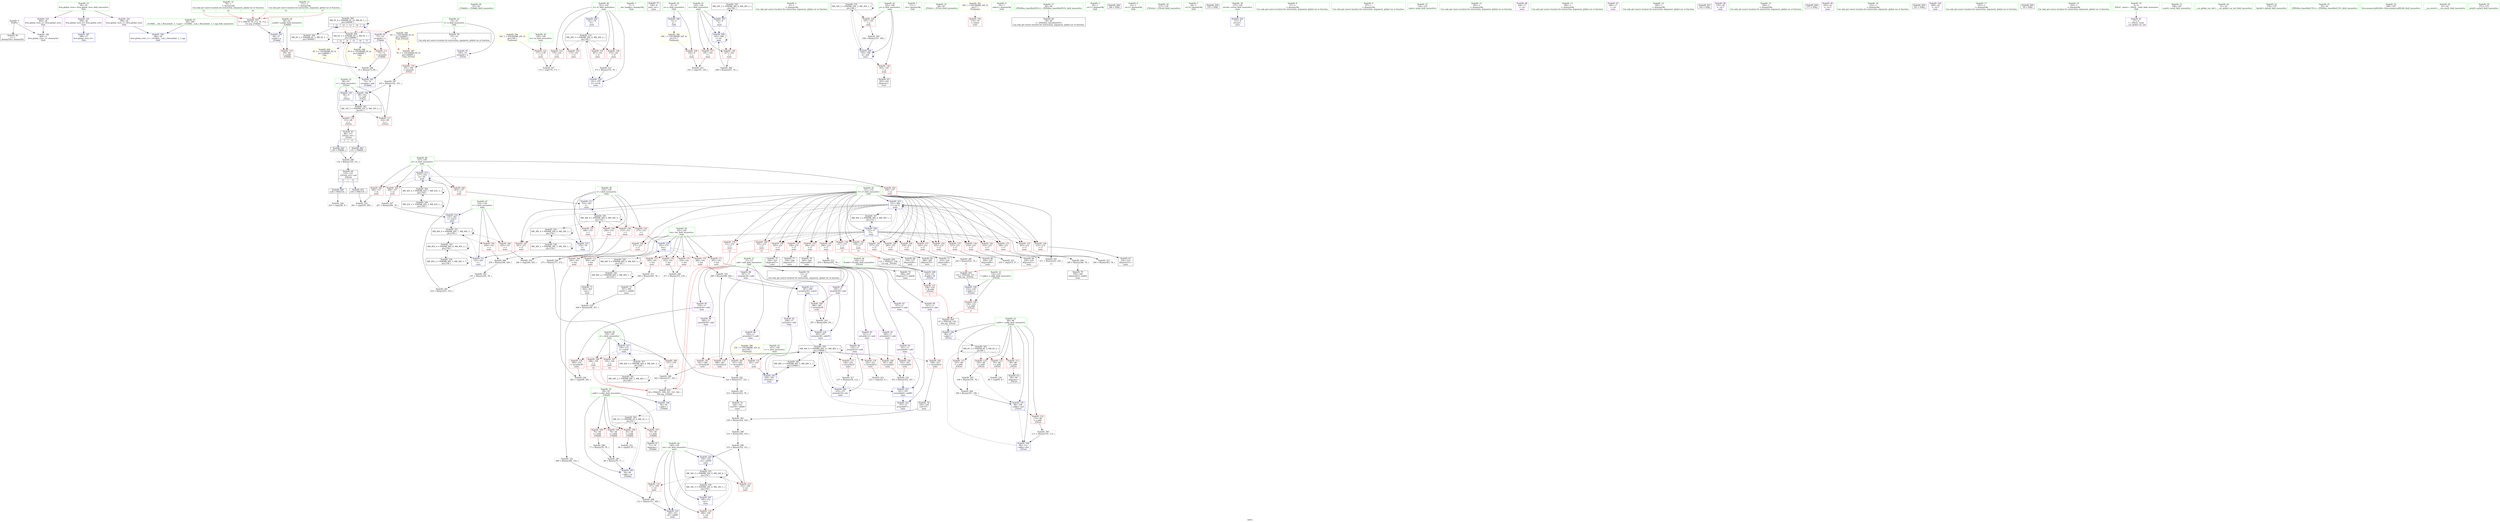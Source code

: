 digraph "SVFG" {
	label="SVFG";

	Node0x55a79ea54500 [shape=record,color=grey,label="{NodeID: 0\nNullPtr}"];
	Node0x55a79ea54500 -> Node0x55a79ea7e020[style=solid];
	Node0x55a79ea54500 -> Node0x55a79ea85e30[style=solid];
	Node0x55a79eaa65c0 [shape=record,color=black,label="{NodeID: 360\nMR_6V_4 = PHI(MR_6V_10, MR_6V_3, )\npts\{160000 \}\n|{|<s2>11|<s3>12|<s4>13|<s5>14|<s6>16}}"];
	Node0x55a79eaa65c0 -> Node0x55a79eaa15c0[style=dashed];
	Node0x55a79eaa65c0 -> Node0x55a79eaa65c0[style=dashed];
	Node0x55a79eaa65c0:s2 -> Node0x55a79ea866a0[style=dashed,color=red];
	Node0x55a79eaa65c0:s3 -> Node0x55a79eaa79c0[style=dashed,color=red];
	Node0x55a79eaa65c0:s4 -> Node0x55a79ea866a0[style=dashed,color=red];
	Node0x55a79eaa65c0:s5 -> Node0x55a79eaa79c0[style=dashed,color=red];
	Node0x55a79eaa65c0:s6 -> Node0x55a79eaa79c0[style=dashed,color=red];
	Node0x55a79ea80300 [shape=record,color=blue,label="{NodeID: 194\n88\<--87\ni.addr\<--i\n_Z3Geti\n}"];
	Node0x55a79ea80300 -> Node0x55a79eaa6ac0[style=dashed];
	Node0x55a79ea7d550 [shape=record,color=red,label="{NodeID: 111\n73\<--72\n\<--arrayidx\n_Z3Addii\n}"];
	Node0x55a79ea7d550 -> Node0x55a79ea8d130[style=solid];
	Node0x55a79ea7b840 [shape=record,color=green,label="{NodeID: 28\n53\<--54\n_Z3Addii\<--_Z3Addii_field_insensitive\n}"];
	Node0x55a79ea8f070 [shape=record,color=grey,label="{NodeID: 305\n252 = Binary(251, 253, )\n}"];
	Node0x55a79ea8f070 -> Node0x55a79ea88120[style=solid];
	Node0x55a79ea88940 [shape=record,color=blue,label="{NodeID: 222\n357\<--9\narrayidx67\<--\nmain\n}"];
	Node0x55a79ea88940 -> Node0x55a79eaa60c0[style=dashed];
	Node0x55a79ea83500 [shape=record,color=red,label="{NodeID: 139\n231\<--151\n\<--i7\nmain\n|{<s0>12}}"];
	Node0x55a79ea83500:s0 -> Node0x55a79eac9460[style=solid,color=red];
	Node0x55a79ea7e020 [shape=record,color=black,label="{NodeID: 56\n2\<--3\ndummyVal\<--dummyVal\n}"];
	Node0x55a79ea9dac0 [shape=record,color=black,label="{NodeID: 333\nMR_26V_3 = PHI(MR_26V_4, MR_26V_2, )\npts\{142 \}\n}"];
	Node0x55a79ea9dac0 -> Node0x55a79ea82800[style=dashed];
	Node0x55a79ea9dac0 -> Node0x55a79ea828d0[style=dashed];
	Node0x55a79ea9dac0 -> Node0x55a79ea829a0[style=dashed];
	Node0x55a79ea9dac0 -> Node0x55a79ea82a70[style=dashed];
	Node0x55a79ea9dac0 -> Node0x55a79ea88ae0[style=dashed];
	Node0x55a79ea84bc0 [shape=record,color=red,label="{NodeID: 167\n335\<--159\n\<--j\nmain\n|{<s0>16}}"];
	Node0x55a79ea84bc0:s0 -> Node0x55a79eac9460[style=solid,color=red];
	Node0x55a79ea7f7a0 [shape=record,color=purple,label="{NodeID: 84\n235\<--11\narrayidx16\<--add\nmain\n}"];
	Node0x55a79ea7f7a0 -> Node0x55a79ea853e0[style=solid];
	Node0x55a79ea7f7a0 -> Node0x55a79ea80f30[style=solid];
	Node0x55a79ea74990 [shape=record,color=green,label="{NodeID: 1\n7\<--1\n__dso_handle\<--dummyObj\nGlob }"];
	Node0x55a79eab4c30 [shape=record,color=yellow,style=double,label="{NodeID: 444\n6V_5 = CSCHI(MR_6V_4)\npts\{160000 \}\nCS[]|{<s0>15}}"];
	Node0x55a79eab4c30:s0 -> Node0x55a79eaa79c0[style=dashed,color=red];
	Node0x55a79eaa6ac0 [shape=record,color=black,label="{NodeID: 361\nMR_8V_3 = PHI(MR_8V_5, MR_8V_2, )\npts\{89 \}\n}"];
	Node0x55a79eaa6ac0 -> Node0x55a79ea7d620[style=dashed];
	Node0x55a79eaa6ac0 -> Node0x55a79ea7d6f0[style=dashed];
	Node0x55a79eaa6ac0 -> Node0x55a79ea7d7c0[style=dashed];
	Node0x55a79eaa6ac0 -> Node0x55a79ea82180[style=dashed];
	Node0x55a79eaa6ac0 -> Node0x55a79ea80570[style=dashed];
	Node0x55a79ea803d0 [shape=record,color=blue,label="{NodeID: 195\n90\<--9\nr\<--\n_Z3Geti\n}"];
	Node0x55a79ea803d0 -> Node0x55a79eaa6fc0[style=dashed];
	Node0x55a79ea7d620 [shape=record,color=red,label="{NodeID: 112\n95\<--88\n\<--i.addr\n_Z3Geti\n}"];
	Node0x55a79ea7d620 -> Node0x55a79ea906f0[style=solid];
	Node0x55a79ea7b8d0 [shape=record,color=green,label="{NodeID: 29\n58\<--59\ni.addr\<--i.addr_field_insensitive\n_Z3Addii\n}"];
	Node0x55a79ea7b8d0 -> Node0x55a79ea7d140[style=solid];
	Node0x55a79ea7b8d0 -> Node0x55a79ea7d210[style=solid];
	Node0x55a79ea7b8d0 -> Node0x55a79ea7d2e0[style=solid];
	Node0x55a79ea7b8d0 -> Node0x55a79ea7d3b0[style=solid];
	Node0x55a79ea7b8d0 -> Node0x55a79ea85f30[style=solid];
	Node0x55a79ea7b8d0 -> Node0x55a79ea80230[style=solid];
	Node0x55a79ea8f1f0 [shape=record,color=grey,label="{NodeID: 306\n342 = Binary(337, 341, )\n|{<s0>17}}"];
	Node0x55a79ea8f1f0:s0 -> Node0x55a79eac9460[style=solid,color=red];
	Node0x55a79ea88a10 [shape=record,color=blue,label="{NodeID: 223\n151\<--364\ni7\<--inc72\nmain\n}"];
	Node0x55a79ea88a10 -> Node0x55a79ea831c0[style=dashed];
	Node0x55a79ea88a10 -> Node0x55a79ea83290[style=dashed];
	Node0x55a79ea88a10 -> Node0x55a79ea83360[style=dashed];
	Node0x55a79ea88a10 -> Node0x55a79ea83430[style=dashed];
	Node0x55a79ea88a10 -> Node0x55a79ea83500[style=dashed];
	Node0x55a79ea88a10 -> Node0x55a79ea835d0[style=dashed];
	Node0x55a79ea88a10 -> Node0x55a79ea836a0[style=dashed];
	Node0x55a79ea88a10 -> Node0x55a79ea83770[style=dashed];
	Node0x55a79ea88a10 -> Node0x55a79ea83840[style=dashed];
	Node0x55a79ea88a10 -> Node0x55a79ea83910[style=dashed];
	Node0x55a79ea88a10 -> Node0x55a79ea839e0[style=dashed];
	Node0x55a79ea88a10 -> Node0x55a79ea83ab0[style=dashed];
	Node0x55a79ea88a10 -> Node0x55a79ea83b80[style=dashed];
	Node0x55a79ea88a10 -> Node0x55a79ea83c50[style=dashed];
	Node0x55a79ea88a10 -> Node0x55a79ea83d20[style=dashed];
	Node0x55a79ea88a10 -> Node0x55a79ea83df0[style=dashed];
	Node0x55a79ea88a10 -> Node0x55a79ea83ec0[style=dashed];
	Node0x55a79ea88a10 -> Node0x55a79ea83f90[style=dashed];
	Node0x55a79ea88a10 -> Node0x55a79ea84060[style=dashed];
	Node0x55a79ea88a10 -> Node0x55a79ea84130[style=dashed];
	Node0x55a79ea88a10 -> Node0x55a79ea84200[style=dashed];
	Node0x55a79ea88a10 -> Node0x55a79ea88a10[style=dashed];
	Node0x55a79ea88a10 -> Node0x55a79ea9eec0[style=dashed];
	Node0x55a79ea835d0 [shape=record,color=red,label="{NodeID: 140\n233\<--151\n\<--i7\nmain\n}"];
	Node0x55a79ea835d0 -> Node0x55a79ea7e9d0[style=solid];
	Node0x55a79ea7e120 [shape=record,color=black,label="{NodeID: 57\n136\<--9\nmain_ret\<--\nmain\n}"];
	Node0x55a79ea9dfc0 [shape=record,color=black,label="{NodeID: 334\nMR_28V_2 = PHI(MR_28V_4, MR_28V_1, )\npts\{144 \}\n}"];
	Node0x55a79ea9dfc0 -> Node0x55a79ea80a50[style=dashed];
	Node0x55a79ea84c90 [shape=record,color=red,label="{NodeID: 168\n337\<--159\n\<--j\nmain\n}"];
	Node0x55a79ea84c90 -> Node0x55a79ea8f1f0[style=solid];
	Node0x55a79ea7f870 [shape=record,color=purple,label="{NodeID: 85\n279\<--11\narrayidx30\<--add\nmain\n}"];
	Node0x55a79ea7f870 -> Node0x55a79ea854b0[style=solid];
	Node0x55a79ea65cb0 [shape=record,color=green,label="{NodeID: 2\n9\<--1\n\<--dummyObj\nCan only get source location for instruction, argument, global var or function.}"];
	Node0x55a79eaa6fc0 [shape=record,color=black,label="{NodeID: 362\nMR_10V_3 = PHI(MR_10V_4, MR_10V_2, )\npts\{91 \}\n}"];
	Node0x55a79eaa6fc0 -> Node0x55a79ea82320[style=dashed];
	Node0x55a79eaa6fc0 -> Node0x55a79ea823f0[style=dashed];
	Node0x55a79eaa6fc0 -> Node0x55a79ea804a0[style=dashed];
	Node0x55a79ea804a0 [shape=record,color=blue,label="{NodeID: 196\n90\<--103\nr\<--add\n_Z3Geti\n}"];
	Node0x55a79ea804a0 -> Node0x55a79eaa6fc0[style=dashed];
	Node0x55a79ea7d6f0 [shape=record,color=red,label="{NodeID: 113\n98\<--88\n\<--i.addr\n_Z3Geti\n}"];
	Node0x55a79ea7d6f0 -> Node0x55a79ea7e5c0[style=solid];
	Node0x55a79ea7b960 [shape=record,color=green,label="{NodeID: 30\n60\<--61\ny.addr\<--y.addr_field_insensitive\n_Z3Addii\n}"];
	Node0x55a79ea7b960 -> Node0x55a79ea7d480[style=solid];
	Node0x55a79ea7b960 -> Node0x55a79ea86000[style=solid];
	Node0x55a79ea866a0 [shape=record,color=yellow,style=double,label="{NodeID: 390\n6V_1 = ENCHI(MR_6V_0)\npts\{160000 \}\nFun[_Z3Getii]|{<s0>3|<s1>4}}"];
	Node0x55a79ea866a0:s0 -> Node0x55a79ea863d0[style=dashed,color=red];
	Node0x55a79ea866a0:s1 -> Node0x55a79ea863d0[style=dashed,color=red];
	Node0x55a79ea8f370 [shape=record,color=grey,label="{NodeID: 307\n103 = Binary(102, 101, )\n}"];
	Node0x55a79ea8f370 -> Node0x55a79ea804a0[style=solid];
	Node0x55a79ea88ae0 [shape=record,color=blue,label="{NodeID: 224\n141\<--375\ntt\<--inc76\nmain\n}"];
	Node0x55a79ea88ae0 -> Node0x55a79ea9dac0[style=dashed];
	Node0x55a79ea836a0 [shape=record,color=red,label="{NodeID: 141\n241\<--151\n\<--i7\nmain\n}"];
	Node0x55a79ea836a0 -> Node0x55a79ea810d0[style=solid];
	Node0x55a79ea7e1f0 [shape=record,color=black,label="{NodeID: 58\n12\<--11\n\<--add\nCan only get source location for instruction, argument, global var or function.}"];
	Node0x55a79ea9e4c0 [shape=record,color=black,label="{NodeID: 335\nMR_30V_2 = PHI(MR_30V_3, MR_30V_1, )\npts\{146 \}\n}"];
	Node0x55a79ea9e4c0 -> Node0x55a79ea82ce0[style=dashed];
	Node0x55a79ea9e4c0 -> Node0x55a79ea80b20[style=dashed];
	Node0x55a79ea9e4c0 -> Node0x55a79ea9e4c0[style=dashed];
	Node0x55a79ea84d60 [shape=record,color=red,label="{NodeID: 169\n281\<--161\n\<--len\nmain\n}"];
	Node0x55a79ea84d60 -> Node0x55a79ea91470[style=solid];
	Node0x55a79ea7f940 [shape=record,color=purple,label="{NodeID: 86\n287\<--11\narrayidx34\<--add\nmain\n}"];
	Node0x55a79ea7f940 -> Node0x55a79ea85580[style=solid];
	Node0x55a79ea7f940 -> Node0x55a79ea88530[style=solid];
	Node0x55a79ea66d60 [shape=record,color=green,label="{NodeID: 3\n17\<--1\n.str\<--dummyObj\nGlob }"];
	Node0x55a79eab4ef0 [shape=record,color=yellow,style=double,label="{NodeID: 446\n6V_8 = CSCHI(MR_6V_4)\npts\{160000 \}\nCS[]|{<s0>17}}"];
	Node0x55a79eab4ef0:s0 -> Node0x55a79eaa79c0[style=dashed,color=red];
	Node0x55a79eaa74c0 [shape=record,color=black,label="{NodeID: 363\nMR_2V_3 = PHI(MR_2V_4, MR_2V_2, )\npts\{59 \}\n}"];
	Node0x55a79eaa74c0 -> Node0x55a79ea7d140[style=dashed];
	Node0x55a79eaa74c0 -> Node0x55a79ea7d210[style=dashed];
	Node0x55a79eaa74c0 -> Node0x55a79ea7d2e0[style=dashed];
	Node0x55a79eaa74c0 -> Node0x55a79ea7d3b0[style=dashed];
	Node0x55a79eaa74c0 -> Node0x55a79ea80230[style=dashed];
	Node0x55a79ea80570 [shape=record,color=blue,label="{NodeID: 197\n88\<--108\ni.addr\<--and\n_Z3Geti\n}"];
	Node0x55a79ea80570 -> Node0x55a79ea82250[style=dashed];
	Node0x55a79ea80570 -> Node0x55a79ea80640[style=dashed];
	Node0x55a79ea7d7c0 [shape=record,color=red,label="{NodeID: 114\n105\<--88\n\<--i.addr\n_Z3Geti\n}"];
	Node0x55a79ea7d7c0 -> Node0x55a79ea8de70[style=solid];
	Node0x55a79ea7ba30 [shape=record,color=green,label="{NodeID: 31\n84\<--85\n_Z3Geti\<--_Z3Geti_field_insensitive\n}"];
	Node0x55a79eaa0cc0 [shape=record,color=yellow,style=double,label="{NodeID: 391\n18V_1 = ENCHI(MR_18V_0)\npts\{1 \}\nFun[main]}"];
	Node0x55a79eaa0cc0 -> Node0x55a79ea7d070[style=dashed];
	Node0x55a79ea8f4f0 [shape=record,color=grey,label="{NodeID: 308\n250 = Binary(248, 249, )\n}"];
	Node0x55a79ea8f4f0 -> Node0x55a79ea8ed70[style=solid];
	Node0x55a79ea83770 [shape=record,color=red,label="{NodeID: 142\n255\<--151\n\<--i7\nmain\n}"];
	Node0x55a79ea83770 -> Node0x55a79ea8ea70[style=solid];
	Node0x55a79ea7e2f0 [shape=record,color=black,label="{NodeID: 59\n15\<--14\n\<--x\nCan only get source location for instruction, argument, global var or function.}"];
	Node0x55a79ea9e9c0 [shape=record,color=black,label="{NodeID: 336\nMR_34V_2 = PHI(MR_34V_4, MR_34V_1, )\npts\{150 \}\n}"];
	Node0x55a79ea9e9c0 -> Node0x55a79ea80d90[style=dashed];
	Node0x55a79ea84e30 [shape=record,color=red,label="{NodeID: 170\n284\<--161\n\<--len\nmain\n}"];
	Node0x55a79ea84e30 -> Node0x55a79ea900f0[style=solid];
	Node0x55a79ea7fa10 [shape=record,color=purple,label="{NodeID: 87\n295\<--11\narrayidx38\<--add\nmain\n}"];
	Node0x55a79ea7fa10 -> Node0x55a79ea85650[style=solid];
	Node0x55a79ea7fa10 -> Node0x55a79ea88600[style=solid];
	Node0x55a79ea65360 [shape=record,color=green,label="{NodeID: 4\n19\<--1\nstderr\<--dummyObj\nGlob }"];
	Node0x55a79eaa79c0 [shape=record,color=black,label="{NodeID: 364\nMR_6V_2 = PHI(MR_6V_3, MR_6V_1, )\npts\{160000 \}\n|{|<s2>12|<s3>14|<s4>15|<s5>16|<s6>17}}"];
	Node0x55a79eaa79c0 -> Node0x55a79ea7d550[style=dashed];
	Node0x55a79eaa79c0 -> Node0x55a79ea80160[style=dashed];
	Node0x55a79eaa79c0:s2 -> Node0x55a79eaa65c0[style=dashed,color=blue];
	Node0x55a79eaa79c0:s3 -> Node0x55a79eab4c30[style=dashed,color=blue];
	Node0x55a79eaa79c0:s4 -> Node0x55a79eaa65c0[style=dashed,color=blue];
	Node0x55a79eaa79c0:s5 -> Node0x55a79eab4ef0[style=dashed,color=blue];
	Node0x55a79eaa79c0:s6 -> Node0x55a79eaa65c0[style=dashed,color=blue];
	Node0x55a79ea80640 [shape=record,color=blue,label="{NodeID: 198\n88\<--111\ni.addr\<--dec\n_Z3Geti\n}"];
	Node0x55a79ea80640 -> Node0x55a79eaa6ac0[style=dashed];
	Node0x55a79ea82180 [shape=record,color=red,label="{NodeID: 115\n107\<--88\n\<--i.addr\n_Z3Geti\n}"];
	Node0x55a79ea82180 -> Node0x55a79ea8dff0[style=solid];
	Node0x55a79ea7bb30 [shape=record,color=green,label="{NodeID: 32\n88\<--89\ni.addr\<--i.addr_field_insensitive\n_Z3Geti\n}"];
	Node0x55a79ea7bb30 -> Node0x55a79ea7d620[style=solid];
	Node0x55a79ea7bb30 -> Node0x55a79ea7d6f0[style=solid];
	Node0x55a79ea7bb30 -> Node0x55a79ea7d7c0[style=solid];
	Node0x55a79ea7bb30 -> Node0x55a79ea82180[style=solid];
	Node0x55a79ea7bb30 -> Node0x55a79ea82250[style=solid];
	Node0x55a79ea7bb30 -> Node0x55a79ea80300[style=solid];
	Node0x55a79ea7bb30 -> Node0x55a79ea80570[style=solid];
	Node0x55a79ea7bb30 -> Node0x55a79ea80640[style=solid];
	Node0x55a79eaa0dd0 [shape=record,color=yellow,style=double,label="{NodeID: 392\n20V_1 = ENCHI(MR_20V_0)\npts\{10 \}\nFun[main]}"];
	Node0x55a79eaa0dd0 -> Node0x55a79ea7cfa0[style=dashed];
	Node0x55a79ea8f670 [shape=record,color=grey,label="{NodeID: 309\n349 = Binary(348, 78, )\n}"];
	Node0x55a79ea8f670 -> Node0x55a79ea7f390[style=solid];
	Node0x55a79ea83840 [shape=record,color=red,label="{NodeID: 143\n258\<--151\n\<--i7\nmain\n|{<s0>13}}"];
	Node0x55a79ea83840:s0 -> Node0x55a79eac9dc0[style=solid,color=red];
	Node0x55a79ea7e3f0 [shape=record,color=black,label="{NodeID: 60\n39\<--40\n\<--_ZNSt8ios_base4InitD1Ev\nCan only get source location for instruction, argument, global var or function.}"];
	Node0x55a79ea9eec0 [shape=record,color=black,label="{NodeID: 337\nMR_36V_2 = PHI(MR_36V_4, MR_36V_1, )\npts\{152 \}\n}"];
	Node0x55a79ea9eec0 -> Node0x55a79ea80e60[style=dashed];
	Node0x55a79ea84f00 [shape=record,color=red,label="{NodeID: 171\n291\<--161\n\<--len\nmain\n}"];
	Node0x55a79ea84f00 -> Node0x55a79ea8fdf0[style=solid];
	Node0x55a79ea7fae0 [shape=record,color=purple,label="{NodeID: 88\n320\<--11\narrayidx47\<--add\nmain\n}"];
	Node0x55a79ea7fae0 -> Node0x55a79ea85720[style=solid];
	Node0x55a79ea653f0 [shape=record,color=green,label="{NodeID: 5\n20\<--1\n.str.1\<--dummyObj\nGlob }"];
	Node0x55a79eac8f70 [shape=record,color=black,label="{NodeID: 448\n196 = PHI()\n}"];
	Node0x55a79ea80710 [shape=record,color=blue,label="{NodeID: 199\n122\<--120\nL.addr\<--L\n_Z3Getii\n}"];
	Node0x55a79ea80710 -> Node0x55a79ea82590[style=dashed];
	Node0x55a79ea82250 [shape=record,color=red,label="{NodeID: 116\n110\<--88\n\<--i.addr\n_Z3Geti\n}"];
	Node0x55a79ea82250 -> Node0x55a79ea8e170[style=solid];
	Node0x55a79ea7bc00 [shape=record,color=green,label="{NodeID: 33\n90\<--91\nr\<--r_field_insensitive\n_Z3Geti\n}"];
	Node0x55a79ea7bc00 -> Node0x55a79ea82320[style=solid];
	Node0x55a79ea7bc00 -> Node0x55a79ea823f0[style=solid];
	Node0x55a79ea7bc00 -> Node0x55a79ea803d0[style=solid];
	Node0x55a79ea7bc00 -> Node0x55a79ea804a0[style=solid];
	Node0x55a79ea8f7f0 [shape=record,color=grey,label="{NodeID: 310\n353 = Binary(352, 347, )\n}"];
	Node0x55a79ea8f7f0 -> Node0x55a79ea88870[style=solid];
	Node0x55a79ea83910 [shape=record,color=red,label="{NodeID: 144\n271\<--151\n\<--i7\nmain\n}"];
	Node0x55a79ea83910 -> Node0x55a79ea8d9f0[style=solid];
	Node0x55a79ea7e4f0 [shape=record,color=black,label="{NodeID: 61\n71\<--70\nidxprom\<--\n_Z3Addii\n}"];
	Node0x55a79ea9f3c0 [shape=record,color=black,label="{NodeID: 338\nMR_38V_2 = PHI(MR_38V_3, MR_38V_1, )\npts\{154 \}\n}"];
	Node0x55a79ea9f3c0 -> Node0x55a79ea9f3c0[style=dashed];
	Node0x55a79ea9f3c0 -> Node0x55a79eaa47c0[style=dashed];
	Node0x55a79ea84fd0 [shape=record,color=red,label="{NodeID: 172\n303\<--161\n\<--len\nmain\n}"];
	Node0x55a79ea84fd0 -> Node0x55a79ea7ed10[style=solid];
	Node0x55a79ea7fbb0 [shape=record,color=purple,label="{NodeID: 89\n327\<--11\narrayidx52\<--add\nmain\n}"];
	Node0x55a79ea7fbb0 -> Node0x55a79ea857f0[style=solid];
	Node0x55a79ea65120 [shape=record,color=green,label="{NodeID: 6\n22\<--1\n.str.2\<--dummyObj\nGlob }"];
	Node0x55a79eac9070 [shape=record,color=black,label="{NodeID: 449\n228 = PHI(119, )\n}"];
	Node0x55a79eac9070 -> Node0x55a79ea912f0[style=solid];
	Node0x55a79ea807e0 [shape=record,color=blue,label="{NodeID: 200\n124\<--121\nR.addr\<--R\n_Z3Getii\n}"];
	Node0x55a79ea807e0 -> Node0x55a79ea82660[style=dashed];
	Node0x55a79ea82320 [shape=record,color=red,label="{NodeID: 117\n102\<--90\n\<--r\n_Z3Geti\n}"];
	Node0x55a79ea82320 -> Node0x55a79ea8f370[style=solid];
	Node0x55a79ea7bcd0 [shape=record,color=green,label="{NodeID: 34\n117\<--118\n_Z3Getii\<--_Z3Getii_field_insensitive\n}"];
	Node0x55a79eaa0f90 [shape=record,color=yellow,style=double,label="{NodeID: 394\n24V_1 = ENCHI(MR_24V_0)\npts\{140 \}\nFun[main]}"];
	Node0x55a79eaa0f90 -> Node0x55a79ea82730[style=dashed];
	Node0x55a79ea8f970 [shape=record,color=grey,label="{NodeID: 311\n306 = Binary(305, 78, )\n}"];
	Node0x55a79ea8f970 -> Node0x55a79ea7ede0[style=solid];
	Node0x55a79ea839e0 [shape=record,color=red,label="{NodeID: 145\n277\<--151\n\<--i7\nmain\n}"];
	Node0x55a79ea839e0 -> Node0x55a79ea7eaa0[style=solid];
	Node0x55a79ea7e5c0 [shape=record,color=black,label="{NodeID: 62\n99\<--98\nidxprom\<--\n_Z3Geti\n}"];
	Node0x55a79ea9f8c0 [shape=record,color=black,label="{NodeID: 339\nMR_40V_2 = PHI(MR_40V_3, MR_40V_1, )\npts\{156 \}\n}"];
	Node0x55a79ea9f8c0 -> Node0x55a79ea9f8c0[style=dashed];
	Node0x55a79ea9f8c0 -> Node0x55a79eaa4cc0[style=dashed];
	Node0x55a79ea850a0 [shape=record,color=red,label="{NodeID: 173\n305\<--161\n\<--len\nmain\n}"];
	Node0x55a79ea850a0 -> Node0x55a79ea8f970[style=solid];
	Node0x55a79ea7fc80 [shape=record,color=purple,label="{NodeID: 90\n340\<--11\narrayidx58\<--add\nmain\n}"];
	Node0x55a79ea7fc80 -> Node0x55a79ea858c0[style=solid];
	Node0x55a79ea651b0 [shape=record,color=green,label="{NodeID: 7\n24\<--1\n.str.3\<--dummyObj\nGlob }"];
	Node0x55a79eac9260 [shape=record,color=black,label="{NodeID: 450\n370 = PHI()\n}"];
	Node0x55a79ea8d130 [shape=record,color=grey,label="{NodeID: 284\n74 = Binary(73, 69, )\n}"];
	Node0x55a79ea8d130 -> Node0x55a79ea80160[style=solid];
	Node0x55a79ea808b0 [shape=record,color=blue,label="{NodeID: 201\n137\<--9\nretval\<--\nmain\n}"];
	Node0x55a79ea823f0 [shape=record,color=red,label="{NodeID: 118\n115\<--90\n\<--r\n_Z3Geti\n}"];
	Node0x55a79ea823f0 -> Node0x55a79ea7e690[style=solid];
	Node0x55a79ea7bdd0 [shape=record,color=green,label="{NodeID: 35\n122\<--123\nL.addr\<--L.addr_field_insensitive\n_Z3Getii\n}"];
	Node0x55a79ea7bdd0 -> Node0x55a79ea82590[style=solid];
	Node0x55a79ea7bdd0 -> Node0x55a79ea80710[style=solid];
	Node0x55a79ea8faf0 [shape=record,color=grey,label="{NodeID: 312\n293 = Binary(292, 78, )\n}"];
	Node0x55a79ea8faf0 -> Node0x55a79ea7ec40[style=solid];
	Node0x55a79ea83ab0 [shape=record,color=red,label="{NodeID: 146\n285\<--151\n\<--i7\nmain\n}"];
	Node0x55a79ea83ab0 -> Node0x55a79ea7eb70[style=solid];
	Node0x55a79ea7e690 [shape=record,color=black,label="{NodeID: 63\n86\<--115\n_Z3Geti_ret\<--\n_Z3Geti\n|{<s0>3|<s1>4}}"];
	Node0x55a79ea7e690:s0 -> Node0x55a79eacac40[style=solid,color=blue];
	Node0x55a79ea7e690:s1 -> Node0x55a79eacae70[style=solid,color=blue];
	Node0x55a79ea9fdc0 [shape=record,color=black,label="{NodeID: 340\nMR_42V_2 = PHI(MR_42V_3, MR_42V_1, )\npts\{158 \}\n}"];
	Node0x55a79ea9fdc0 -> Node0x55a79ea9fdc0[style=dashed];
	Node0x55a79ea9fdc0 -> Node0x55a79eaa51c0[style=dashed];
	Node0x55a79ea85170 [shape=record,color=red,label="{NodeID: 174\n315\<--161\n\<--len\nmain\n}"];
	Node0x55a79ea85170 -> Node0x55a79ea8d870[style=solid];
	Node0x55a79ea7fd50 [shape=record,color=purple,label="{NodeID: 91\n346\<--11\narrayidx61\<--add\nmain\n}"];
	Node0x55a79ea7fd50 -> Node0x55a79ea85990[style=solid];
	Node0x55a79ea65540 [shape=record,color=green,label="{NodeID: 8\n27\<--1\n\<--dummyObj\nCan only get source location for instruction, argument, global var or function.}"];
	Node0x55a79eac9330 [shape=record,color=black,label="{NodeID: 451\n259 = PHI(119, )\n}"];
	Node0x55a79eac9330 -> Node0x55a79ea90cf0[style=solid];
	Node0x55a79ea8d270 [shape=record,color=grey,label="{NodeID: 285\n226 = Binary(225, 78, )\n|{<s0>11}}"];
	Node0x55a79ea8d270:s0 -> Node0x55a79eac9c70[style=solid,color=red];
	Node0x55a79ea80980 [shape=record,color=blue,label="{NodeID: 202\n141\<--78\ntt\<--\nmain\n}"];
	Node0x55a79ea80980 -> Node0x55a79ea9dac0[style=dashed];
	Node0x55a79ea824c0 [shape=record,color=red,label="{NodeID: 119\n101\<--100\n\<--arrayidx\n_Z3Geti\n}"];
	Node0x55a79ea824c0 -> Node0x55a79ea8f370[style=solid];
	Node0x55a79ea7bea0 [shape=record,color=green,label="{NodeID: 36\n124\<--125\nR.addr\<--R.addr_field_insensitive\n_Z3Getii\n}"];
	Node0x55a79ea7bea0 -> Node0x55a79ea82660[style=solid];
	Node0x55a79ea7bea0 -> Node0x55a79ea807e0[style=solid];
	Node0x55a79ea8fc70 [shape=record,color=grey,label="{NodeID: 313\n375 = Binary(374, 78, )\n}"];
	Node0x55a79ea8fc70 -> Node0x55a79ea88ae0[style=solid];
	Node0x55a79ea83b80 [shape=record,color=red,label="{NodeID: 147\n292\<--151\n\<--i7\nmain\n}"];
	Node0x55a79ea83b80 -> Node0x55a79ea8faf0[style=solid];
	Node0x55a79ea7e760 [shape=record,color=black,label="{NodeID: 64\n119\<--132\n_Z3Getii_ret\<--sub\n_Z3Getii\n|{<s0>11|<s1>13}}"];
	Node0x55a79ea7e760:s0 -> Node0x55a79eac9070[style=solid,color=blue];
	Node0x55a79ea7e760:s1 -> Node0x55a79eac9330[style=solid,color=blue];
	Node0x55a79eaa02c0 [shape=record,color=black,label="{NodeID: 341\nMR_44V_2 = PHI(MR_44V_3, MR_44V_1, )\npts\{160 \}\n}"];
	Node0x55a79eaa02c0 -> Node0x55a79eaa02c0[style=dashed];
	Node0x55a79eaa02c0 -> Node0x55a79eaa56c0[style=dashed];
	Node0x55a79ea85240 [shape=record,color=red,label="{NodeID: 175\n316\<--161\n\<--len\nmain\n}"];
	Node0x55a79ea85240 -> Node0x55a79ea8d870[style=solid];
	Node0x55a79ea7fe20 [shape=record,color=purple,label="{NodeID: 92\n351\<--11\narrayidx64\<--add\nmain\n}"];
	Node0x55a79ea7fe20 -> Node0x55a79ea85a60[style=solid];
	Node0x55a79ea7fe20 -> Node0x55a79ea88870[style=solid];
	Node0x55a79ea655d0 [shape=record,color=green,label="{NodeID: 9\n67\<--1\n\<--dummyObj\nCan only get source location for instruction, argument, global var or function.}"];
	Node0x55a79eac9460 [shape=record,color=black,label="{NodeID: 452\n56 = PHI(231, 299, 301, 335, 342, )\n0th arg _Z3Addii }"];
	Node0x55a79eac9460 -> Node0x55a79ea85f30[style=solid];
	Node0x55a79ea8d3f0 [shape=record,color=grey,label="{NodeID: 286\n77 = Binary(76, 78, )\n}"];
	Node0x55a79ea8d3f0 -> Node0x55a79ea8d570[style=solid];
	Node0x55a79ea80a50 [shape=record,color=blue,label="{NodeID: 203\n143\<--9\ni\<--\nmain\n}"];
	Node0x55a79ea80a50 -> Node0x55a79ea82b40[style=dashed];
	Node0x55a79ea80a50 -> Node0x55a79ea82c10[style=dashed];
	Node0x55a79ea80a50 -> Node0x55a79ea80cc0[style=dashed];
	Node0x55a79ea80a50 -> Node0x55a79ea9dfc0[style=dashed];
	Node0x55a79ea82590 [shape=record,color=red,label="{NodeID: 120\n130\<--122\n\<--L.addr\n_Z3Getii\n|{<s0>4}}"];
	Node0x55a79ea82590:s0 -> Node0x55a79eac9b20[style=solid,color=red];
	Node0x55a79ea7bf70 [shape=record,color=green,label="{NodeID: 37\n134\<--135\nmain\<--main_field_insensitive\n}"];
	Node0x55a79ea8fdf0 [shape=record,color=grey,label="{NodeID: 314\n297 = Binary(296, 291, )\n}"];
	Node0x55a79ea8fdf0 -> Node0x55a79ea88600[style=solid];
	Node0x55a79ea83c50 [shape=record,color=red,label="{NodeID: 148\n301\<--151\n\<--i7\nmain\n|{<s0>15}}"];
	Node0x55a79ea83c50:s0 -> Node0x55a79eac9460[style=solid,color=red];
	Node0x55a79ea7e830 [shape=record,color=black,label="{NodeID: 65\n203\<--202\nidxprom\<--\nmain\n}"];
	Node0x55a79eaa07c0 [shape=record,color=black,label="{NodeID: 342\nMR_46V_2 = PHI(MR_46V_3, MR_46V_1, )\npts\{162 \}\n}"];
	Node0x55a79eaa07c0 -> Node0x55a79eaa07c0[style=dashed];
	Node0x55a79eaa07c0 -> Node0x55a79eaa5bc0[style=dashed];
	Node0x55a79ea85310 [shape=record,color=red,label="{NodeID: 176\n222\<--221\n\<--arrayidx12\nmain\n}"];
	Node0x55a79ea85310 -> Node0x55a79ea90870[style=solid];
	Node0x55a79ea7fef0 [shape=record,color=purple,label="{NodeID: 93\n357\<--11\narrayidx67\<--add\nmain\n}"];
	Node0x55a79ea7fef0 -> Node0x55a79ea88940[style=solid];
	Node0x55a79ea65720 [shape=record,color=green,label="{NodeID: 10\n78\<--1\n\<--dummyObj\nCan only get source location for instruction, argument, global var or function.|{<s0>12|<s1>14|<s2>16}}"];
	Node0x55a79ea65720:s0 -> Node0x55a79eac98e0[style=solid,color=red];
	Node0x55a79ea65720:s1 -> Node0x55a79eac98e0[style=solid,color=red];
	Node0x55a79ea65720:s2 -> Node0x55a79eac98e0[style=solid,color=red];
	Node0x55a79eac98e0 [shape=record,color=black,label="{NodeID: 453\n57 = PHI(78, 78, 112, 78, 112, )\n1st arg _Z3Addii }"];
	Node0x55a79eac98e0 -> Node0x55a79ea86000[style=solid];
	Node0x55a79ea8d570 [shape=record,color=grey,label="{NodeID: 287\n80 = Binary(79, 77, )\n}"];
	Node0x55a79ea8d570 -> Node0x55a79ea80230[style=solid];
	Node0x55a79ea80b20 [shape=record,color=blue,label="{NodeID: 204\n145\<--198\np\<--add\nmain\n}"];
	Node0x55a79ea80b20 -> Node0x55a79ea82ce0[style=dashed];
	Node0x55a79ea80b20 -> Node0x55a79ea82db0[style=dashed];
	Node0x55a79ea80b20 -> Node0x55a79ea80b20[style=dashed];
	Node0x55a79ea80b20 -> Node0x55a79ea9e4c0[style=dashed];
	Node0x55a79ea82660 [shape=record,color=red,label="{NodeID: 121\n128\<--124\n\<--R.addr\n_Z3Getii\n|{<s0>3}}"];
	Node0x55a79ea82660:s0 -> Node0x55a79eac9b20[style=solid,color=red];
	Node0x55a79ea7c070 [shape=record,color=green,label="{NodeID: 38\n137\<--138\nretval\<--retval_field_insensitive\nmain\n}"];
	Node0x55a79ea7c070 -> Node0x55a79ea808b0[style=solid];
	Node0x55a79eaa1310 [shape=record,color=yellow,style=double,label="{NodeID: 398\n32V_1 = ENCHI(MR_32V_0)\npts\{148 \}\nFun[main]}"];
	Node0x55a79eaa1310 -> Node0x55a79ea82e80[style=dashed];
	Node0x55a79ea8ff70 [shape=record,color=grey,label="{NodeID: 315\n364 = Binary(363, 78, )\n}"];
	Node0x55a79ea8ff70 -> Node0x55a79ea88a10[style=solid];
	Node0x55a79ea83d20 [shape=record,color=red,label="{NodeID: 149\n318\<--151\n\<--i7\nmain\n}"];
	Node0x55a79ea83d20 -> Node0x55a79ea7eeb0[style=solid];
	Node0x55a79ea7e900 [shape=record,color=black,label="{NodeID: 66\n220\<--219\nidxprom11\<--\nmain\n}"];
	Node0x55a79eaa14d0 [shape=record,color=black,label="{NodeID: 343\nMR_48V_2 = PHI(MR_48V_5, MR_48V_1, )\npts\{130000 \}\n}"];
	Node0x55a79eaa14d0 -> Node0x55a79ea80bf0[style=dashed];
	Node0x55a79eaa14d0 -> Node0x55a79eaa14d0[style=dashed];
	Node0x55a79eaa14d0 -> Node0x55a79eaa60c0[style=dashed];
	Node0x55a79ea853e0 [shape=record,color=red,label="{NodeID: 177\n236\<--235\n\<--arrayidx16\nmain\n}"];
	Node0x55a79ea853e0 -> Node0x55a79ea90270[style=solid];
	Node0x55a79ea7ffc0 [shape=record,color=purple,label="{NodeID: 94\n72\<--14\narrayidx\<--x\n_Z3Addii\n}"];
	Node0x55a79ea7ffc0 -> Node0x55a79ea7d550[style=solid];
	Node0x55a79ea7ffc0 -> Node0x55a79ea80160[style=solid];
	Node0x55a79ea657b0 [shape=record,color=green,label="{NodeID: 11\n112\<--1\n\<--dummyObj\nCan only get source location for instruction, argument, global var or function.|{<s0>15|<s1>17}}"];
	Node0x55a79ea657b0:s0 -> Node0x55a79eac98e0[style=solid,color=red];
	Node0x55a79ea657b0:s1 -> Node0x55a79eac98e0[style=solid,color=red];
	Node0x55a79eac9b20 [shape=record,color=black,label="{NodeID: 454\n87 = PHI(128, 130, )\n0th arg _Z3Geti }"];
	Node0x55a79eac9b20 -> Node0x55a79ea80300[style=solid];
	Node0x55a79ea8d6f0 [shape=record,color=grey,label="{NodeID: 288\n312 = Binary(311, 309, )\n}"];
	Node0x55a79ea8d6f0 -> Node0x55a79ea886d0[style=solid];
	Node0x55a79ea80bf0 [shape=record,color=blue,label="{NodeID: 205\n204\<--201\narrayidx\<--\nmain\n}"];
	Node0x55a79ea80bf0 -> Node0x55a79ea80bf0[style=dashed];
	Node0x55a79ea80bf0 -> Node0x55a79eaa14d0[style=dashed];
	Node0x55a79ea80bf0 -> Node0x55a79eaa60c0[style=dashed];
	Node0x55a79ea82730 [shape=record,color=red,label="{NodeID: 122\n171\<--139\n\<--tn\nmain\n}"];
	Node0x55a79ea82730 -> Node0x55a79ea91170[style=solid];
	Node0x55a79ea7c140 [shape=record,color=green,label="{NodeID: 39\n139\<--140\ntn\<--tn_field_insensitive\nmain\n}"];
	Node0x55a79ea7c140 -> Node0x55a79ea82730[style=solid];
	Node0x55a79ea900f0 [shape=record,color=grey,label="{NodeID: 316\n289 = Binary(288, 284, )\n}"];
	Node0x55a79ea900f0 -> Node0x55a79ea88530[style=solid];
	Node0x55a79ea83df0 [shape=record,color=red,label="{NodeID: 150\n325\<--151\n\<--i7\nmain\n}"];
	Node0x55a79ea83df0 -> Node0x55a79ea7f050[style=solid];
	Node0x55a79ea7e9d0 [shape=record,color=black,label="{NodeID: 67\n234\<--233\nidxprom15\<--\nmain\n}"];
	Node0x55a79eaa15c0 [shape=record,color=black,label="{NodeID: 344\nMR_6V_2 = PHI(MR_6V_3, MR_6V_1, )\npts\{160000 \}\n}"];
	Node0x55a79eaa15c0 -> Node0x55a79eaa15c0[style=dashed];
	Node0x55a79eaa15c0 -> Node0x55a79eaa65c0[style=dashed];
	Node0x55a79ea854b0 [shape=record,color=red,label="{NodeID: 178\n280\<--279\n\<--arrayidx30\nmain\n}"];
	Node0x55a79ea854b0 -> Node0x55a79ea91470[style=solid];
	Node0x55a79ea80090 [shape=record,color=purple,label="{NodeID: 95\n100\<--14\narrayidx\<--x\n_Z3Geti\n}"];
	Node0x55a79ea80090 -> Node0x55a79ea824c0[style=solid];
	Node0x55a79ea66430 [shape=record,color=green,label="{NodeID: 12\n183\<--1\n\<--dummyObj\nCan only get source location for instruction, argument, global var or function.}"];
	Node0x55a79eac9c70 [shape=record,color=black,label="{NodeID: 455\n120 = PHI(226, 257, )\n0th arg _Z3Getii }"];
	Node0x55a79eac9c70 -> Node0x55a79ea80710[style=solid];
	Node0x55a79ea8d870 [shape=record,color=grey,label="{NodeID: 289\n317 = Binary(315, 316, )\n}"];
	Node0x55a79ea8d870 -> Node0x55a79ea8dcf0[style=solid];
	Node0x55a79ea80cc0 [shape=record,color=blue,label="{NodeID: 206\n143\<--208\ni\<--inc\nmain\n}"];
	Node0x55a79ea80cc0 -> Node0x55a79ea82b40[style=dashed];
	Node0x55a79ea80cc0 -> Node0x55a79ea82c10[style=dashed];
	Node0x55a79ea80cc0 -> Node0x55a79ea80cc0[style=dashed];
	Node0x55a79ea80cc0 -> Node0x55a79ea9dfc0[style=dashed];
	Node0x55a79ea82800 [shape=record,color=red,label="{NodeID: 123\n170\<--141\n\<--tt\nmain\n}"];
	Node0x55a79ea82800 -> Node0x55a79ea91170[style=solid];
	Node0x55a79ea7c210 [shape=record,color=green,label="{NodeID: 40\n141\<--142\ntt\<--tt_field_insensitive\nmain\n}"];
	Node0x55a79ea7c210 -> Node0x55a79ea82800[style=solid];
	Node0x55a79ea7c210 -> Node0x55a79ea828d0[style=solid];
	Node0x55a79ea7c210 -> Node0x55a79ea829a0[style=solid];
	Node0x55a79ea7c210 -> Node0x55a79ea82a70[style=solid];
	Node0x55a79ea7c210 -> Node0x55a79ea80980[style=solid];
	Node0x55a79ea7c210 -> Node0x55a79ea88ae0[style=solid];
	Node0x55a79ea90270 [shape=record,color=grey,label="{NodeID: 317\n237 = Binary(236, 112, )\n}"];
	Node0x55a79ea90270 -> Node0x55a79ea80f30[style=solid];
	Node0x55a79ea83ec0 [shape=record,color=red,label="{NodeID: 151\n338\<--151\n\<--i7\nmain\n}"];
	Node0x55a79ea83ec0 -> Node0x55a79ea7f1f0[style=solid];
	Node0x55a79ea7eaa0 [shape=record,color=black,label="{NodeID: 68\n278\<--277\nidxprom29\<--\nmain\n}"];
	Node0x55a79ea85580 [shape=record,color=red,label="{NodeID: 179\n288\<--287\n\<--arrayidx34\nmain\n}"];
	Node0x55a79ea85580 -> Node0x55a79ea900f0[style=solid];
	Node0x55a79ea7c890 [shape=record,color=purple,label="{NodeID: 96\n164\<--17\n\<--.str\nmain\n}"];
	Node0x55a79ea664c0 [shape=record,color=green,label="{NodeID: 13\n184\<--1\n\<--dummyObj\nCan only get source location for instruction, argument, global var or function.}"];
	Node0x55a79eac9dc0 [shape=record,color=black,label="{NodeID: 456\n121 = PHI(227, 258, )\n1st arg _Z3Getii }"];
	Node0x55a79eac9dc0 -> Node0x55a79ea807e0[style=solid];
	Node0x55a79ea8d9f0 [shape=record,color=grey,label="{NodeID: 290\n273 = Binary(271, 272, )\n}"];
	Node0x55a79ea8d9f0 -> Node0x55a79ea88390[style=solid];
	Node0x55a79ea80d90 [shape=record,color=blue,label="{NodeID: 207\n149\<--212\ncnt\<--\nmain\n}"];
	Node0x55a79ea80d90 -> Node0x55a79ea830f0[style=dashed];
	Node0x55a79ea80d90 -> Node0x55a79ea9e9c0[style=dashed];
	Node0x55a79ea80d90 -> Node0x55a79eaa42c0[style=dashed];
	Node0x55a79ea828d0 [shape=record,color=red,label="{NodeID: 124\n175\<--141\n\<--tt\nmain\n}"];
	Node0x55a79ea7c2e0 [shape=record,color=green,label="{NodeID: 41\n143\<--144\ni\<--i_field_insensitive\nmain\n}"];
	Node0x55a79ea7c2e0 -> Node0x55a79ea82b40[style=solid];
	Node0x55a79ea7c2e0 -> Node0x55a79ea82c10[style=solid];
	Node0x55a79ea7c2e0 -> Node0x55a79ea80a50[style=solid];
	Node0x55a79ea7c2e0 -> Node0x55a79ea80cc0[style=solid];
	Node0x55a79ea903f0 [shape=record,color=grey,label="{NodeID: 318\n308 = Binary(304, 307, )\n}"];
	Node0x55a79ea903f0 -> Node0x55a79ea90570[style=solid];
	Node0x55a79ea83f90 [shape=record,color=red,label="{NodeID: 152\n344\<--151\n\<--i7\nmain\n}"];
	Node0x55a79ea83f90 -> Node0x55a79ea7f2c0[style=solid];
	Node0x55a79ea7eb70 [shape=record,color=black,label="{NodeID: 69\n286\<--285\nidxprom33\<--\nmain\n}"];
	Node0x55a79ea85650 [shape=record,color=red,label="{NodeID: 180\n296\<--295\n\<--arrayidx38\nmain\n}"];
	Node0x55a79ea85650 -> Node0x55a79ea8fdf0[style=solid];
	Node0x55a79ea7c960 [shape=record,color=purple,label="{NodeID: 97\n180\<--17\n\<--.str\nmain\n}"];
	Node0x55a79ea66590 [shape=record,color=green,label="{NodeID: 14\n185\<--1\n\<--dummyObj\nCan only get source location for instruction, argument, global var or function.}"];
	Node0x55a79eaca840 [shape=record,color=black,label="{NodeID: 457\n165 = PHI()\n}"];
	Node0x55a79ea8db70 [shape=record,color=grey,label="{NodeID: 291\n323 = Binary(322, 78, )\n}"];
	Node0x55a79ea8db70 -> Node0x55a79ea7ef80[style=solid];
	Node0x55a79ea80e60 [shape=record,color=blue,label="{NodeID: 208\n151\<--9\ni7\<--\nmain\n}"];
	Node0x55a79ea80e60 -> Node0x55a79ea831c0[style=dashed];
	Node0x55a79ea80e60 -> Node0x55a79ea83290[style=dashed];
	Node0x55a79ea80e60 -> Node0x55a79ea83360[style=dashed];
	Node0x55a79ea80e60 -> Node0x55a79ea83430[style=dashed];
	Node0x55a79ea80e60 -> Node0x55a79ea83500[style=dashed];
	Node0x55a79ea80e60 -> Node0x55a79ea835d0[style=dashed];
	Node0x55a79ea80e60 -> Node0x55a79ea836a0[style=dashed];
	Node0x55a79ea80e60 -> Node0x55a79ea83770[style=dashed];
	Node0x55a79ea80e60 -> Node0x55a79ea83840[style=dashed];
	Node0x55a79ea80e60 -> Node0x55a79ea83910[style=dashed];
	Node0x55a79ea80e60 -> Node0x55a79ea839e0[style=dashed];
	Node0x55a79ea80e60 -> Node0x55a79ea83ab0[style=dashed];
	Node0x55a79ea80e60 -> Node0x55a79ea83b80[style=dashed];
	Node0x55a79ea80e60 -> Node0x55a79ea83c50[style=dashed];
	Node0x55a79ea80e60 -> Node0x55a79ea83d20[style=dashed];
	Node0x55a79ea80e60 -> Node0x55a79ea83df0[style=dashed];
	Node0x55a79ea80e60 -> Node0x55a79ea83ec0[style=dashed];
	Node0x55a79ea80e60 -> Node0x55a79ea83f90[style=dashed];
	Node0x55a79ea80e60 -> Node0x55a79ea84060[style=dashed];
	Node0x55a79ea80e60 -> Node0x55a79ea84130[style=dashed];
	Node0x55a79ea80e60 -> Node0x55a79ea84200[style=dashed];
	Node0x55a79ea80e60 -> Node0x55a79ea88a10[style=dashed];
	Node0x55a79ea80e60 -> Node0x55a79ea9eec0[style=dashed];
	Node0x55a79ea829a0 [shape=record,color=red,label="{NodeID: 125\n367\<--141\n\<--tt\nmain\n}"];
	Node0x55a79ea7c3b0 [shape=record,color=green,label="{NodeID: 42\n145\<--146\np\<--p_field_insensitive\nmain\n}"];
	Node0x55a79ea7c3b0 -> Node0x55a79ea82ce0[style=solid];
	Node0x55a79ea7c3b0 -> Node0x55a79ea82db0[style=solid];
	Node0x55a79ea7c3b0 -> Node0x55a79ea80b20[style=solid];
	Node0x55a79ea90570 [shape=record,color=grey,label="{NodeID: 319\n309 = Binary(308, 310, )\n}"];
	Node0x55a79ea90570 -> Node0x55a79ea8d6f0[style=solid];
	Node0x55a79ea84060 [shape=record,color=red,label="{NodeID: 153\n348\<--151\n\<--i7\nmain\n}"];
	Node0x55a79ea84060 -> Node0x55a79ea8f670[style=solid];
	Node0x55a79ea7ec40 [shape=record,color=black,label="{NodeID: 70\n294\<--293\nidxprom37\<--add36\nmain\n}"];
	Node0x55a79ea85720 [shape=record,color=red,label="{NodeID: 181\n321\<--320\n\<--arrayidx47\nmain\n}"];
	Node0x55a79ea85720 -> Node0x55a79ea8dcf0[style=solid];
	Node0x55a79ea7ca30 [shape=record,color=purple,label="{NodeID: 98\n176\<--20\n\<--.str.1\nmain\n}"];
	Node0x55a79ea65da0 [shape=record,color=green,label="{NodeID: 15\n199\<--1\n\<--dummyObj\nCan only get source location for instruction, argument, global var or function.}"];
	Node0x55a79eaca940 [shape=record,color=black,label="{NodeID: 458\n177 = PHI()\n}"];
	Node0x55a79ea8dcf0 [shape=record,color=grey,label="{NodeID: 292\n322 = Binary(317, 321, )\n}"];
	Node0x55a79ea8dcf0 -> Node0x55a79ea8db70[style=solid];
	Node0x55a79ea80f30 [shape=record,color=blue,label="{NodeID: 209\n235\<--237\narrayidx16\<--dec\nmain\n}"];
	Node0x55a79ea80f30 -> Node0x55a79eaa60c0[style=dashed];
	Node0x55a79ea82a70 [shape=record,color=red,label="{NodeID: 126\n374\<--141\n\<--tt\nmain\n}"];
	Node0x55a79ea82a70 -> Node0x55a79ea8fc70[style=solid];
	Node0x55a79ea7c480 [shape=record,color=green,label="{NodeID: 43\n147\<--148\nv\<--v_field_insensitive\nmain\n}"];
	Node0x55a79ea7c480 -> Node0x55a79ea82e80[style=solid];
	Node0x55a79ea906f0 [shape=record,color=grey,label="{NodeID: 320\n96 = cmp(95, 9, )\n}"];
	Node0x55a79ea84130 [shape=record,color=red,label="{NodeID: 154\n355\<--151\n\<--i7\nmain\n}"];
	Node0x55a79ea84130 -> Node0x55a79ea7f460[style=solid];
	Node0x55a79ea7ed10 [shape=record,color=black,label="{NodeID: 71\n304\<--303\nconv\<--\nmain\n}"];
	Node0x55a79ea7ed10 -> Node0x55a79ea903f0[style=solid];
	Node0x55a79ea857f0 [shape=record,color=red,label="{NodeID: 182\n328\<--327\n\<--arrayidx52\nmain\n}"];
	Node0x55a79ea857f0 -> Node0x55a79ea7f120[style=solid];
	Node0x55a79ea7cb00 [shape=record,color=purple,label="{NodeID: 99\n195\<--22\n\<--.str.2\nmain\n}"];
	Node0x55a79ea65e70 [shape=record,color=green,label="{NodeID: 16\n212\<--1\n\<--dummyObj\nCan only get source location for instruction, argument, global var or function.}"];
	Node0x55a79eacaa40 [shape=record,color=black,label="{NodeID: 459\n181 = PHI()\n}"];
	Node0x55a79ea8de70 [shape=record,color=grey,label="{NodeID: 293\n106 = Binary(105, 78, )\n}"];
	Node0x55a79ea8de70 -> Node0x55a79ea8dff0[style=solid];
	Node0x55a79ea81000 [shape=record,color=blue,label="{NodeID: 210\n153\<--78\nl\<--\nmain\n}"];
	Node0x55a79ea81000 -> Node0x55a79ea9cbc0[style=dashed];
	Node0x55a79ea82b40 [shape=record,color=red,label="{NodeID: 127\n191\<--143\n\<--i\nmain\n}"];
	Node0x55a79ea82b40 -> Node0x55a79ea90e70[style=solid];
	Node0x55a79ea7c550 [shape=record,color=green,label="{NodeID: 44\n149\<--150\ncnt\<--cnt_field_insensitive\nmain\n}"];
	Node0x55a79ea7c550 -> Node0x55a79ea82f50[style=solid];
	Node0x55a79ea7c550 -> Node0x55a79ea83020[style=solid];
	Node0x55a79ea7c550 -> Node0x55a79ea830f0[style=solid];
	Node0x55a79ea7c550 -> Node0x55a79ea80d90[style=solid];
	Node0x55a79ea7c550 -> Node0x55a79ea886d0[style=solid];
	Node0x55a79ea7c550 -> Node0x55a79ea887a0[style=solid];
	Node0x55a79ea90870 [shape=record,color=grey,label="{NodeID: 321\n223 = cmp(222, 9, )\n}"];
	Node0x55a79ea84200 [shape=record,color=red,label="{NodeID: 155\n363\<--151\n\<--i7\nmain\n}"];
	Node0x55a79ea84200 -> Node0x55a79ea8ff70[style=solid];
	Node0x55a79ea7ede0 [shape=record,color=black,label="{NodeID: 72\n307\<--306\nconv41\<--add40\nmain\n}"];
	Node0x55a79ea7ede0 -> Node0x55a79ea903f0[style=solid];
	Node0x55a79ea858c0 [shape=record,color=red,label="{NodeID: 183\n341\<--340\n\<--arrayidx58\nmain\n}"];
	Node0x55a79ea858c0 -> Node0x55a79ea8f1f0[style=solid];
	Node0x55a79ea7cbd0 [shape=record,color=purple,label="{NodeID: 100\n369\<--24\n\<--.str.3\nmain\n}"];
	Node0x55a79ea65f40 [shape=record,color=green,label="{NodeID: 17\n253\<--1\n\<--dummyObj\nCan only get source location for instruction, argument, global var or function.}"];
	Node0x55a79eacab40 [shape=record,color=black,label="{NodeID: 460\n38 = PHI()\n}"];
	Node0x55a79ea8dff0 [shape=record,color=grey,label="{NodeID: 294\n108 = Binary(107, 106, )\n}"];
	Node0x55a79ea8dff0 -> Node0x55a79ea80570[style=solid];
	Node0x55a79ea810d0 [shape=record,color=blue,label="{NodeID: 211\n155\<--241\nr\<--\nmain\n}"];
	Node0x55a79ea810d0 -> Node0x55a79ea9d0c0[style=dashed];
	Node0x55a79ea82c10 [shape=record,color=red,label="{NodeID: 128\n207\<--143\n\<--i\nmain\n}"];
	Node0x55a79ea82c10 -> Node0x55a79ea8e8f0[style=solid];
	Node0x55a79ea7c620 [shape=record,color=green,label="{NodeID: 45\n151\<--152\ni7\<--i7_field_insensitive\nmain\n}"];
	Node0x55a79ea7c620 -> Node0x55a79ea831c0[style=solid];
	Node0x55a79ea7c620 -> Node0x55a79ea83290[style=solid];
	Node0x55a79ea7c620 -> Node0x55a79ea83360[style=solid];
	Node0x55a79ea7c620 -> Node0x55a79ea83430[style=solid];
	Node0x55a79ea7c620 -> Node0x55a79ea83500[style=solid];
	Node0x55a79ea7c620 -> Node0x55a79ea835d0[style=solid];
	Node0x55a79ea7c620 -> Node0x55a79ea836a0[style=solid];
	Node0x55a79ea7c620 -> Node0x55a79ea83770[style=solid];
	Node0x55a79ea7c620 -> Node0x55a79ea83840[style=solid];
	Node0x55a79ea7c620 -> Node0x55a79ea83910[style=solid];
	Node0x55a79ea7c620 -> Node0x55a79ea839e0[style=solid];
	Node0x55a79ea7c620 -> Node0x55a79ea83ab0[style=solid];
	Node0x55a79ea7c620 -> Node0x55a79ea83b80[style=solid];
	Node0x55a79ea7c620 -> Node0x55a79ea83c50[style=solid];
	Node0x55a79ea7c620 -> Node0x55a79ea83d20[style=solid];
	Node0x55a79ea7c620 -> Node0x55a79ea83df0[style=solid];
	Node0x55a79ea7c620 -> Node0x55a79ea83ec0[style=solid];
	Node0x55a79ea7c620 -> Node0x55a79ea83f90[style=solid];
	Node0x55a79ea7c620 -> Node0x55a79ea84060[style=solid];
	Node0x55a79ea7c620 -> Node0x55a79ea84130[style=solid];
	Node0x55a79ea7c620 -> Node0x55a79ea84200[style=solid];
	Node0x55a79ea7c620 -> Node0x55a79ea80e60[style=solid];
	Node0x55a79ea7c620 -> Node0x55a79ea88a10[style=solid];
	Node0x55a79ea909f0 [shape=record,color=grey,label="{NodeID: 322\n66 = cmp(65, 67, )\n}"];
	Node0x55a79ea842d0 [shape=record,color=red,label="{NodeID: 156\n244\<--153\n\<--l\nmain\n}"];
	Node0x55a79ea842d0 -> Node0x55a79ea90ff0[style=solid];
	Node0x55a79ea7eeb0 [shape=record,color=black,label="{NodeID: 73\n319\<--318\nidxprom46\<--\nmain\n}"];
	Node0x55a79ea85990 [shape=record,color=red,label="{NodeID: 184\n347\<--346\n\<--arrayidx61\nmain\n}"];
	Node0x55a79ea85990 -> Node0x55a79ea8f7f0[style=solid];
	Node0x55a79ea7cca0 [shape=record,color=purple,label="{NodeID: 101\n398\<--26\nllvm.global_ctors_0\<--llvm.global_ctors\nGlob }"];
	Node0x55a79ea7cca0 -> Node0x55a79ea85c30[style=solid];
	Node0x55a79ea66010 [shape=record,color=green,label="{NodeID: 18\n310\<--1\n\<--dummyObj\nCan only get source location for instruction, argument, global var or function.}"];
	Node0x55a79eacac40 [shape=record,color=black,label="{NodeID: 461\n129 = PHI(86, )\n}"];
	Node0x55a79eacac40 -> Node0x55a79ea8e2f0[style=solid];
	Node0x55a79ea8e170 [shape=record,color=grey,label="{NodeID: 295\n111 = Binary(110, 112, )\n}"];
	Node0x55a79ea8e170 -> Node0x55a79ea80640[style=solid];
	Node0x55a79ea88120 [shape=record,color=blue,label="{NodeID: 212\n157\<--252\nm\<--div\nmain\n}"];
	Node0x55a79ea88120 -> Node0x55a79ea847b0[style=dashed];
	Node0x55a79ea88120 -> Node0x55a79ea84880[style=dashed];
	Node0x55a79ea88120 -> Node0x55a79ea84950[style=dashed];
	Node0x55a79ea88120 -> Node0x55a79ea84a20[style=dashed];
	Node0x55a79ea88120 -> Node0x55a79ea88120[style=dashed];
	Node0x55a79ea88120 -> Node0x55a79eaa51c0[style=dashed];
	Node0x55a79ea82ce0 [shape=record,color=red,label="{NodeID: 129\n197\<--145\n\<--p\nmain\n}"];
	Node0x55a79ea82ce0 -> Node0x55a79ea8eef0[style=solid];
	Node0x55a79ea7c6f0 [shape=record,color=green,label="{NodeID: 46\n153\<--154\nl\<--l_field_insensitive\nmain\n}"];
	Node0x55a79ea7c6f0 -> Node0x55a79ea842d0[style=solid];
	Node0x55a79ea7c6f0 -> Node0x55a79ea843a0[style=solid];
	Node0x55a79ea7c6f0 -> Node0x55a79ea84470[style=solid];
	Node0x55a79ea7c6f0 -> Node0x55a79ea84540[style=solid];
	Node0x55a79ea7c6f0 -> Node0x55a79ea81000[style=solid];
	Node0x55a79ea7c6f0 -> Node0x55a79ea881f0[style=solid];
	Node0x55a79ea90b70 [shape=record,color=grey,label="{NodeID: 323\n216 = cmp(215, 67, )\n}"];
	Node0x55a79ea843a0 [shape=record,color=red,label="{NodeID: 157\n248\<--153\n\<--l\nmain\n}"];
	Node0x55a79ea843a0 -> Node0x55a79ea8f4f0[style=solid];
	Node0x55a79ea7ef80 [shape=record,color=black,label="{NodeID: 74\n324\<--323\nconv50\<--add49\nmain\n}"];
	Node0x55a79ea7ef80 -> Node0x55a79ea8ebf0[style=solid];
	Node0x55a79ea85a60 [shape=record,color=red,label="{NodeID: 185\n352\<--351\n\<--arrayidx64\nmain\n}"];
	Node0x55a79ea85a60 -> Node0x55a79ea8f7f0[style=solid];
	Node0x55a79ea7cda0 [shape=record,color=purple,label="{NodeID: 102\n399\<--26\nllvm.global_ctors_1\<--llvm.global_ctors\nGlob }"];
	Node0x55a79ea7cda0 -> Node0x55a79ea85d30[style=solid];
	Node0x55a79ea660e0 [shape=record,color=green,label="{NodeID: 19\n4\<--6\n_ZStL8__ioinit\<--_ZStL8__ioinit_field_insensitive\nGlob }"];
	Node0x55a79ea660e0 -> Node0x55a79ea7f530[style=solid];
	Node0x55a79eacae70 [shape=record,color=black,label="{NodeID: 462\n131 = PHI(86, )\n}"];
	Node0x55a79eacae70 -> Node0x55a79ea8e2f0[style=solid];
	Node0x55a79ea8e2f0 [shape=record,color=grey,label="{NodeID: 296\n132 = Binary(129, 131, )\n}"];
	Node0x55a79ea8e2f0 -> Node0x55a79ea7e760[style=solid];
	Node0x55a79ea881f0 [shape=record,color=blue,label="{NodeID: 213\n153\<--263\nl\<--\nmain\n}"];
	Node0x55a79ea881f0 -> Node0x55a79ea9cbc0[style=dashed];
	Node0x55a79ea82db0 [shape=record,color=red,label="{NodeID: 130\n202\<--145\n\<--p\nmain\n}"];
	Node0x55a79ea82db0 -> Node0x55a79ea7e830[style=solid];
	Node0x55a79ea7c7c0 [shape=record,color=green,label="{NodeID: 47\n155\<--156\nr\<--r_field_insensitive\nmain\n}"];
	Node0x55a79ea7c7c0 -> Node0x55a79ea84610[style=solid];
	Node0x55a79ea7c7c0 -> Node0x55a79ea846e0[style=solid];
	Node0x55a79ea7c7c0 -> Node0x55a79ea810d0[style=solid];
	Node0x55a79ea7c7c0 -> Node0x55a79ea882c0[style=solid];
	Node0x55a79ea90cf0 [shape=record,color=grey,label="{NodeID: 324\n261 = cmp(259, 260, )\n}"];
	Node0x55a79ea84470 [shape=record,color=red,label="{NodeID: 158\n272\<--153\n\<--l\nmain\n}"];
	Node0x55a79ea84470 -> Node0x55a79ea8d9f0[style=solid];
	Node0x55a79ea7f050 [shape=record,color=black,label="{NodeID: 75\n326\<--325\nidxprom51\<--\nmain\n}"];
	Node0x55a79ea85b30 [shape=record,color=blue,label="{NodeID: 186\n8\<--9\nn\<--\nGlob }"];
	Node0x55a79ea85b30 -> Node0x55a79eaa0dd0[style=dashed];
	Node0x55a79ea7cea0 [shape=record,color=purple,label="{NodeID: 103\n400\<--26\nllvm.global_ctors_2\<--llvm.global_ctors\nGlob }"];
	Node0x55a79ea7cea0 -> Node0x55a79ea85e30[style=solid];
	Node0x55a79ea661b0 [shape=record,color=green,label="{NodeID: 20\n8\<--10\nn\<--n_field_insensitive\nGlob }"];
	Node0x55a79ea661b0 -> Node0x55a79ea7cfa0[style=solid];
	Node0x55a79ea661b0 -> Node0x55a79ea85b30[style=solid];
	Node0x55a79ea8e470 [shape=record,color=grey,label="{NodeID: 297\n267 = Binary(266, 78, )\n}"];
	Node0x55a79ea8e470 -> Node0x55a79ea882c0[style=solid];
	Node0x55a79ea882c0 [shape=record,color=blue,label="{NodeID: 214\n155\<--267\nr\<--sub27\nmain\n}"];
	Node0x55a79ea882c0 -> Node0x55a79ea9d0c0[style=dashed];
	Node0x55a79ea82e80 [shape=record,color=red,label="{NodeID: 131\n201\<--147\n\<--v\nmain\n}"];
	Node0x55a79ea82e80 -> Node0x55a79ea80bf0[style=solid];
	Node0x55a79ea7d8b0 [shape=record,color=green,label="{NodeID: 48\n157\<--158\nm\<--m_field_insensitive\nmain\n}"];
	Node0x55a79ea7d8b0 -> Node0x55a79ea847b0[style=solid];
	Node0x55a79ea7d8b0 -> Node0x55a79ea84880[style=solid];
	Node0x55a79ea7d8b0 -> Node0x55a79ea84950[style=solid];
	Node0x55a79ea7d8b0 -> Node0x55a79ea84a20[style=solid];
	Node0x55a79ea7d8b0 -> Node0x55a79ea88120[style=solid];
	Node0x55a79ea90e70 [shape=record,color=grey,label="{NodeID: 325\n193 = cmp(191, 192, )\n}"];
	Node0x55a79ea84540 [shape=record,color=red,label="{NodeID: 159\n275\<--153\n\<--l\nmain\n}"];
	Node0x55a79ea84540 -> Node0x55a79ea88460[style=solid];
	Node0x55a79ea7f120 [shape=record,color=black,label="{NodeID: 76\n329\<--328\nconv53\<--\nmain\n}"];
	Node0x55a79ea7f120 -> Node0x55a79ea8ebf0[style=solid];
	Node0x55a79eaa42c0 [shape=record,color=black,label="{NodeID: 353\nMR_34V_5 = PHI(MR_34V_9, MR_34V_4, )\npts\{150 \}\n}"];
	Node0x55a79eaa42c0 -> Node0x55a79ea82f50[style=dashed];
	Node0x55a79eaa42c0 -> Node0x55a79ea83020[style=dashed];
	Node0x55a79eaa42c0 -> Node0x55a79ea830f0[style=dashed];
	Node0x55a79eaa42c0 -> Node0x55a79ea886d0[style=dashed];
	Node0x55a79eaa42c0 -> Node0x55a79ea887a0[style=dashed];
	Node0x55a79eaa42c0 -> Node0x55a79ea9e9c0[style=dashed];
	Node0x55a79eaa42c0 -> Node0x55a79eaa42c0[style=dashed];
	Node0x55a79ea85c30 [shape=record,color=blue,label="{NodeID: 187\n398\<--27\nllvm.global_ctors_0\<--\nGlob }"];
	Node0x55a79ea7cfa0 [shape=record,color=red,label="{NodeID: 104\n192\<--8\n\<--n\nmain\n}"];
	Node0x55a79ea7cfa0 -> Node0x55a79ea90e70[style=solid];
	Node0x55a79ea7b450 [shape=record,color=green,label="{NodeID: 21\n11\<--13\nadd\<--add_field_insensitive\nGlob }"];
	Node0x55a79ea7b450 -> Node0x55a79ea7e1f0[style=solid];
	Node0x55a79ea7b450 -> Node0x55a79ea7f600[style=solid];
	Node0x55a79ea7b450 -> Node0x55a79ea7f6d0[style=solid];
	Node0x55a79ea7b450 -> Node0x55a79ea7f7a0[style=solid];
	Node0x55a79ea7b450 -> Node0x55a79ea7f870[style=solid];
	Node0x55a79ea7b450 -> Node0x55a79ea7f940[style=solid];
	Node0x55a79ea7b450 -> Node0x55a79ea7fa10[style=solid];
	Node0x55a79ea7b450 -> Node0x55a79ea7fae0[style=solid];
	Node0x55a79ea7b450 -> Node0x55a79ea7fbb0[style=solid];
	Node0x55a79ea7b450 -> Node0x55a79ea7fc80[style=solid];
	Node0x55a79ea7b450 -> Node0x55a79ea7fd50[style=solid];
	Node0x55a79ea7b450 -> Node0x55a79ea7fe20[style=solid];
	Node0x55a79ea7b450 -> Node0x55a79ea7fef0[style=solid];
	Node0x55a79ea8e5f0 [shape=record,color=grey,label="{NodeID: 298\n333 = Binary(332, 331, )\n}"];
	Node0x55a79ea8e5f0 -> Node0x55a79ea887a0[style=solid];
	Node0x55a79ea88390 [shape=record,color=blue,label="{NodeID: 215\n159\<--273\nj\<--sub28\nmain\n}"];
	Node0x55a79ea88390 -> Node0x55a79ea84af0[style=dashed];
	Node0x55a79ea88390 -> Node0x55a79ea84bc0[style=dashed];
	Node0x55a79ea88390 -> Node0x55a79ea84c90[style=dashed];
	Node0x55a79ea88390 -> Node0x55a79eaa56c0[style=dashed];
	Node0x55a79ea82f50 [shape=record,color=red,label="{NodeID: 132\n311\<--149\n\<--cnt\nmain\n}"];
	Node0x55a79ea82f50 -> Node0x55a79ea8d6f0[style=solid];
	Node0x55a79ea7d980 [shape=record,color=green,label="{NodeID: 49\n159\<--160\nj\<--j_field_insensitive\nmain\n}"];
	Node0x55a79ea7d980 -> Node0x55a79ea84af0[style=solid];
	Node0x55a79ea7d980 -> Node0x55a79ea84bc0[style=solid];
	Node0x55a79ea7d980 -> Node0x55a79ea84c90[style=solid];
	Node0x55a79ea7d980 -> Node0x55a79ea88390[style=solid];
	Node0x55a79ea90ff0 [shape=record,color=grey,label="{NodeID: 326\n246 = cmp(244, 245, )\n}"];
	Node0x55a79ea84610 [shape=record,color=red,label="{NodeID: 160\n245\<--155\n\<--r\nmain\n}"];
	Node0x55a79ea84610 -> Node0x55a79ea90ff0[style=solid];
	Node0x55a79ea7f1f0 [shape=record,color=black,label="{NodeID: 77\n339\<--338\nidxprom57\<--\nmain\n}"];
	Node0x55a79eaa47c0 [shape=record,color=black,label="{NodeID: 354\nMR_38V_4 = PHI(MR_38V_9, MR_38V_3, )\npts\{154 \}\n}"];
	Node0x55a79eaa47c0 -> Node0x55a79ea81000[style=dashed];
	Node0x55a79eaa47c0 -> Node0x55a79ea9f3c0[style=dashed];
	Node0x55a79eaa47c0 -> Node0x55a79eaa47c0[style=dashed];
	Node0x55a79ea85d30 [shape=record,color=blue,label="{NodeID: 188\n399\<--28\nllvm.global_ctors_1\<--_GLOBAL__sub_I_Burunduk1_2_1.cpp\nGlob }"];
	Node0x55a79ea7d070 [shape=record,color=red,label="{NodeID: 105\n174\<--19\n\<--stderr\nmain\n}"];
	Node0x55a79ea7b4e0 [shape=record,color=green,label="{NodeID: 22\n14\<--16\nx\<--x_field_insensitive\nGlob }"];
	Node0x55a79ea7b4e0 -> Node0x55a79ea7e2f0[style=solid];
	Node0x55a79ea7b4e0 -> Node0x55a79ea7ffc0[style=solid];
	Node0x55a79ea7b4e0 -> Node0x55a79ea80090[style=solid];
	Node0x55a79ea8e770 [shape=record,color=grey,label="{NodeID: 299\n331 = Binary(330, 310, )\n}"];
	Node0x55a79ea8e770 -> Node0x55a79ea8e5f0[style=solid];
	Node0x55a79ea88460 [shape=record,color=blue,label="{NodeID: 216\n161\<--275\nlen\<--\nmain\n}"];
	Node0x55a79ea88460 -> Node0x55a79ea84d60[style=dashed];
	Node0x55a79ea88460 -> Node0x55a79ea84e30[style=dashed];
	Node0x55a79ea88460 -> Node0x55a79ea84f00[style=dashed];
	Node0x55a79ea88460 -> Node0x55a79ea84fd0[style=dashed];
	Node0x55a79ea88460 -> Node0x55a79ea850a0[style=dashed];
	Node0x55a79ea88460 -> Node0x55a79ea85170[style=dashed];
	Node0x55a79ea88460 -> Node0x55a79ea85240[style=dashed];
	Node0x55a79ea88460 -> Node0x55a79eaa5bc0[style=dashed];
	Node0x55a79ea83020 [shape=record,color=red,label="{NodeID: 133\n332\<--149\n\<--cnt\nmain\n}"];
	Node0x55a79ea83020 -> Node0x55a79ea8e5f0[style=solid];
	Node0x55a79ea7da50 [shape=record,color=green,label="{NodeID: 50\n161\<--162\nlen\<--len_field_insensitive\nmain\n}"];
	Node0x55a79ea7da50 -> Node0x55a79ea84d60[style=solid];
	Node0x55a79ea7da50 -> Node0x55a79ea84e30[style=solid];
	Node0x55a79ea7da50 -> Node0x55a79ea84f00[style=solid];
	Node0x55a79ea7da50 -> Node0x55a79ea84fd0[style=solid];
	Node0x55a79ea7da50 -> Node0x55a79ea850a0[style=solid];
	Node0x55a79ea7da50 -> Node0x55a79ea85170[style=solid];
	Node0x55a79ea7da50 -> Node0x55a79ea85240[style=solid];
	Node0x55a79ea7da50 -> Node0x55a79ea88460[style=solid];
	Node0x55a79ea91170 [shape=record,color=grey,label="{NodeID: 327\n172 = cmp(170, 171, )\n}"];
	Node0x55a79ea846e0 [shape=record,color=red,label="{NodeID: 161\n249\<--155\n\<--r\nmain\n}"];
	Node0x55a79ea846e0 -> Node0x55a79ea8f4f0[style=solid];
	Node0x55a79ea7f2c0 [shape=record,color=black,label="{NodeID: 78\n345\<--344\nidxprom60\<--\nmain\n}"];
	Node0x55a79eaa4cc0 [shape=record,color=black,label="{NodeID: 355\nMR_40V_4 = PHI(MR_40V_9, MR_40V_3, )\npts\{156 \}\n}"];
	Node0x55a79eaa4cc0 -> Node0x55a79ea810d0[style=dashed];
	Node0x55a79eaa4cc0 -> Node0x55a79ea9f8c0[style=dashed];
	Node0x55a79eaa4cc0 -> Node0x55a79eaa4cc0[style=dashed];
	Node0x55a79ea85e30 [shape=record,color=blue, style = dotted,label="{NodeID: 189\n400\<--3\nllvm.global_ctors_2\<--dummyVal\nGlob }"];
	Node0x55a79ea7d140 [shape=record,color=red,label="{NodeID: 106\n65\<--58\n\<--i.addr\n_Z3Addii\n}"];
	Node0x55a79ea7d140 -> Node0x55a79ea909f0[style=solid];
	Node0x55a79ea7b570 [shape=record,color=green,label="{NodeID: 23\n26\<--30\nllvm.global_ctors\<--llvm.global_ctors_field_insensitive\nGlob }"];
	Node0x55a79ea7b570 -> Node0x55a79ea7cca0[style=solid];
	Node0x55a79ea7b570 -> Node0x55a79ea7cda0[style=solid];
	Node0x55a79ea7b570 -> Node0x55a79ea7cea0[style=solid];
	Node0x55a79ea8e8f0 [shape=record,color=grey,label="{NodeID: 300\n208 = Binary(207, 78, )\n}"];
	Node0x55a79ea8e8f0 -> Node0x55a79ea80cc0[style=solid];
	Node0x55a79ea88530 [shape=record,color=blue,label="{NodeID: 217\n287\<--289\narrayidx34\<--sub35\nmain\n}"];
	Node0x55a79ea88530 -> Node0x55a79ea85650[style=dashed];
	Node0x55a79ea88530 -> Node0x55a79ea88600[style=dashed];
	Node0x55a79ea830f0 [shape=record,color=red,label="{NodeID: 134\n368\<--149\n\<--cnt\nmain\n}"];
	Node0x55a79ea7db20 [shape=record,color=green,label="{NodeID: 51\n166\<--167\nscanf\<--scanf_field_insensitive\n}"];
	Node0x55a79ea912f0 [shape=record,color=grey,label="{NodeID: 328\n229 = cmp(228, 9, )\n}"];
	Node0x55a79ea847b0 [shape=record,color=red,label="{NodeID: 162\n256\<--157\n\<--m\nmain\n}"];
	Node0x55a79ea847b0 -> Node0x55a79ea8ea70[style=solid];
	Node0x55a79ea7f390 [shape=record,color=black,label="{NodeID: 79\n350\<--349\nidxprom63\<--add62\nmain\n}"];
	Node0x55a79eaa51c0 [shape=record,color=black,label="{NodeID: 356\nMR_42V_4 = PHI(MR_42V_7, MR_42V_3, )\npts\{158 \}\n}"];
	Node0x55a79eaa51c0 -> Node0x55a79ea88120[style=dashed];
	Node0x55a79eaa51c0 -> Node0x55a79ea9fdc0[style=dashed];
	Node0x55a79eaa51c0 -> Node0x55a79eaa51c0[style=dashed];
	Node0x55a79ea85f30 [shape=record,color=blue,label="{NodeID: 190\n58\<--56\ni.addr\<--i\n_Z3Addii\n}"];
	Node0x55a79ea85f30 -> Node0x55a79eaa74c0[style=dashed];
	Node0x55a79ea7d210 [shape=record,color=red,label="{NodeID: 107\n70\<--58\n\<--i.addr\n_Z3Addii\n}"];
	Node0x55a79ea7d210 -> Node0x55a79ea7e4f0[style=solid];
	Node0x55a79ea7b600 [shape=record,color=green,label="{NodeID: 24\n31\<--32\n__cxx_global_var_init\<--__cxx_global_var_init_field_insensitive\n}"];
	Node0x55a79ea8ea70 [shape=record,color=grey,label="{NodeID: 301\n257 = Binary(255, 256, )\n|{<s0>13}}"];
	Node0x55a79ea8ea70:s0 -> Node0x55a79eac9c70[style=solid,color=red];
	Node0x55a79ea88600 [shape=record,color=blue,label="{NodeID: 218\n295\<--297\narrayidx38\<--add39\nmain\n}"];
	Node0x55a79ea88600 -> Node0x55a79eaa60c0[style=dashed];
	Node0x55a79ea831c0 [shape=record,color=red,label="{NodeID: 135\n215\<--151\n\<--i7\nmain\n}"];
	Node0x55a79ea831c0 -> Node0x55a79ea90b70[style=solid];
	Node0x55a79ea7dc20 [shape=record,color=green,label="{NodeID: 52\n178\<--179\nfprintf\<--fprintf_field_insensitive\n}"];
	Node0x55a79ea91470 [shape=record,color=grey,label="{NodeID: 329\n282 = cmp(280, 281, )\n}"];
	Node0x55a79ea84880 [shape=record,color=red,label="{NodeID: 163\n260\<--157\n\<--m\nmain\n}"];
	Node0x55a79ea84880 -> Node0x55a79ea90cf0[style=solid];
	Node0x55a79ea7f460 [shape=record,color=black,label="{NodeID: 80\n356\<--355\nidxprom66\<--\nmain\n}"];
	Node0x55a79eaa56c0 [shape=record,color=black,label="{NodeID: 357\nMR_44V_4 = PHI(MR_44V_6, MR_44V_3, )\npts\{160 \}\n}"];
	Node0x55a79eaa56c0 -> Node0x55a79ea88390[style=dashed];
	Node0x55a79eaa56c0 -> Node0x55a79eaa02c0[style=dashed];
	Node0x55a79eaa56c0 -> Node0x55a79eaa56c0[style=dashed];
	Node0x55a79ea86000 [shape=record,color=blue,label="{NodeID: 191\n60\<--57\ny.addr\<--y\n_Z3Addii\n}"];
	Node0x55a79ea86000 -> Node0x55a79ea7d480[style=dashed];
	Node0x55a79ea7d2e0 [shape=record,color=red,label="{NodeID: 108\n76\<--58\n\<--i.addr\n_Z3Addii\n}"];
	Node0x55a79ea7d2e0 -> Node0x55a79ea8d3f0[style=solid];
	Node0x55a79ea7b690 [shape=record,color=green,label="{NodeID: 25\n35\<--36\n_ZNSt8ios_base4InitC1Ev\<--_ZNSt8ios_base4InitC1Ev_field_insensitive\n}"];
	Node0x55a79ea8ebf0 [shape=record,color=grey,label="{NodeID: 302\n330 = Binary(324, 329, )\n}"];
	Node0x55a79ea8ebf0 -> Node0x55a79ea8e770[style=solid];
	Node0x55a79ea886d0 [shape=record,color=blue,label="{NodeID: 219\n149\<--312\ncnt\<--add43\nmain\n}"];
	Node0x55a79ea886d0 -> Node0x55a79eaa42c0[style=dashed];
	Node0x55a79ea83290 [shape=record,color=red,label="{NodeID: 136\n219\<--151\n\<--i7\nmain\n}"];
	Node0x55a79ea83290 -> Node0x55a79ea7e900[style=solid];
	Node0x55a79ea7dd20 [shape=record,color=green,label="{NodeID: 53\n186\<--187\nllvm.memset.p0i8.i64\<--llvm.memset.p0i8.i64_field_insensitive\n}"];
	Node0x55a79ea9cbc0 [shape=record,color=black,label="{NodeID: 330\nMR_38V_6 = PHI(MR_38V_8, MR_38V_5, )\npts\{154 \}\n}"];
	Node0x55a79ea9cbc0 -> Node0x55a79ea842d0[style=dashed];
	Node0x55a79ea9cbc0 -> Node0x55a79ea843a0[style=dashed];
	Node0x55a79ea9cbc0 -> Node0x55a79ea84470[style=dashed];
	Node0x55a79ea9cbc0 -> Node0x55a79ea84540[style=dashed];
	Node0x55a79ea9cbc0 -> Node0x55a79ea881f0[style=dashed];
	Node0x55a79ea9cbc0 -> Node0x55a79ea9cbc0[style=dashed];
	Node0x55a79ea9cbc0 -> Node0x55a79eaa47c0[style=dashed];
	Node0x55a79ea84950 [shape=record,color=red,label="{NodeID: 164\n263\<--157\n\<--m\nmain\n}"];
	Node0x55a79ea84950 -> Node0x55a79ea881f0[style=solid];
	Node0x55a79ea7f530 [shape=record,color=purple,label="{NodeID: 81\n37\<--4\n\<--_ZStL8__ioinit\n__cxx_global_var_init\n}"];
	Node0x55a79eaa5bc0 [shape=record,color=black,label="{NodeID: 358\nMR_46V_4 = PHI(MR_46V_6, MR_46V_3, )\npts\{162 \}\n}"];
	Node0x55a79eaa5bc0 -> Node0x55a79ea88460[style=dashed];
	Node0x55a79eaa5bc0 -> Node0x55a79eaa07c0[style=dashed];
	Node0x55a79eaa5bc0 -> Node0x55a79eaa5bc0[style=dashed];
	Node0x55a79ea80160 [shape=record,color=blue,label="{NodeID: 192\n72\<--74\narrayidx\<--add\n_Z3Addii\n}"];
	Node0x55a79ea80160 -> Node0x55a79eaa79c0[style=dashed];
	Node0x55a79ea7d3b0 [shape=record,color=red,label="{NodeID: 109\n79\<--58\n\<--i.addr\n_Z3Addii\n}"];
	Node0x55a79ea7d3b0 -> Node0x55a79ea8d570[style=solid];
	Node0x55a79ea7b720 [shape=record,color=green,label="{NodeID: 26\n41\<--42\n__cxa_atexit\<--__cxa_atexit_field_insensitive\n}"];
	Node0x55a79ea8ed70 [shape=record,color=grey,label="{NodeID: 303\n251 = Binary(250, 78, )\n}"];
	Node0x55a79ea8ed70 -> Node0x55a79ea8f070[style=solid];
	Node0x55a79ea887a0 [shape=record,color=blue,label="{NodeID: 220\n149\<--333\ncnt\<--add56\nmain\n}"];
	Node0x55a79ea887a0 -> Node0x55a79eaa42c0[style=dashed];
	Node0x55a79ea83360 [shape=record,color=red,label="{NodeID: 137\n225\<--151\n\<--i7\nmain\n}"];
	Node0x55a79ea83360 -> Node0x55a79ea8d270[style=solid];
	Node0x55a79ea7de20 [shape=record,color=green,label="{NodeID: 54\n371\<--372\nprintf\<--printf_field_insensitive\n}"];
	Node0x55a79ea9d0c0 [shape=record,color=black,label="{NodeID: 331\nMR_40V_6 = PHI(MR_40V_7, MR_40V_5, )\npts\{156 \}\n}"];
	Node0x55a79ea9d0c0 -> Node0x55a79ea84610[style=dashed];
	Node0x55a79ea9d0c0 -> Node0x55a79ea846e0[style=dashed];
	Node0x55a79ea9d0c0 -> Node0x55a79ea882c0[style=dashed];
	Node0x55a79ea9d0c0 -> Node0x55a79ea9d0c0[style=dashed];
	Node0x55a79ea9d0c0 -> Node0x55a79eaa4cc0[style=dashed];
	Node0x55a79ea84a20 [shape=record,color=red,label="{NodeID: 165\n266\<--157\n\<--m\nmain\n}"];
	Node0x55a79ea84a20 -> Node0x55a79ea8e470[style=solid];
	Node0x55a79ea7f600 [shape=record,color=purple,label="{NodeID: 82\n204\<--11\narrayidx\<--add\nmain\n}"];
	Node0x55a79ea7f600 -> Node0x55a79ea80bf0[style=solid];
	Node0x55a79eaa60c0 [shape=record,color=black,label="{NodeID: 359\nMR_48V_6 = PHI(MR_48V_12, MR_48V_5, )\npts\{130000 \}\n}"];
	Node0x55a79eaa60c0 -> Node0x55a79ea85310[style=dashed];
	Node0x55a79eaa60c0 -> Node0x55a79ea853e0[style=dashed];
	Node0x55a79eaa60c0 -> Node0x55a79ea854b0[style=dashed];
	Node0x55a79eaa60c0 -> Node0x55a79ea85580[style=dashed];
	Node0x55a79eaa60c0 -> Node0x55a79ea85720[style=dashed];
	Node0x55a79eaa60c0 -> Node0x55a79ea857f0[style=dashed];
	Node0x55a79eaa60c0 -> Node0x55a79ea858c0[style=dashed];
	Node0x55a79eaa60c0 -> Node0x55a79ea85990[style=dashed];
	Node0x55a79eaa60c0 -> Node0x55a79ea85a60[style=dashed];
	Node0x55a79eaa60c0 -> Node0x55a79ea80f30[style=dashed];
	Node0x55a79eaa60c0 -> Node0x55a79ea88530[style=dashed];
	Node0x55a79eaa60c0 -> Node0x55a79ea88870[style=dashed];
	Node0x55a79eaa60c0 -> Node0x55a79eaa14d0[style=dashed];
	Node0x55a79eaa60c0 -> Node0x55a79eaa60c0[style=dashed];
	Node0x55a79ea80230 [shape=record,color=blue,label="{NodeID: 193\n58\<--80\ni.addr\<--or\n_Z3Addii\n}"];
	Node0x55a79ea80230 -> Node0x55a79eaa74c0[style=dashed];
	Node0x55a79ea7d480 [shape=record,color=red,label="{NodeID: 110\n69\<--60\n\<--y.addr\n_Z3Addii\n}"];
	Node0x55a79ea7d480 -> Node0x55a79ea8d130[style=solid];
	Node0x55a79ea7b7b0 [shape=record,color=green,label="{NodeID: 27\n40\<--46\n_ZNSt8ios_base4InitD1Ev\<--_ZNSt8ios_base4InitD1Ev_field_insensitive\n}"];
	Node0x55a79ea7b7b0 -> Node0x55a79ea7e3f0[style=solid];
	Node0x55a79ea863d0 [shape=record,color=yellow,style=double,label="{NodeID: 387\n6V_1 = ENCHI(MR_6V_0)\npts\{160000 \}\nFun[_Z3Geti]}"];
	Node0x55a79ea863d0 -> Node0x55a79ea824c0[style=dashed];
	Node0x55a79ea8eef0 [shape=record,color=grey,label="{NodeID: 304\n198 = Binary(197, 199, )\n}"];
	Node0x55a79ea8eef0 -> Node0x55a79ea80b20[style=solid];
	Node0x55a79ea88870 [shape=record,color=blue,label="{NodeID: 221\n351\<--353\narrayidx64\<--add65\nmain\n}"];
	Node0x55a79ea88870 -> Node0x55a79ea88940[style=dashed];
	Node0x55a79ea83430 [shape=record,color=red,label="{NodeID: 138\n227\<--151\n\<--i7\nmain\n|{<s0>11}}"];
	Node0x55a79ea83430:s0 -> Node0x55a79eac9dc0[style=solid,color=red];
	Node0x55a79ea7df20 [shape=record,color=green,label="{NodeID: 55\n28\<--394\n_GLOBAL__sub_I_Burunduk1_2_1.cpp\<--_GLOBAL__sub_I_Burunduk1_2_1.cpp_field_insensitive\n}"];
	Node0x55a79ea7df20 -> Node0x55a79ea85d30[style=solid];
	Node0x55a79ea84af0 [shape=record,color=red,label="{NodeID: 166\n299\<--159\n\<--j\nmain\n|{<s0>14}}"];
	Node0x55a79ea84af0:s0 -> Node0x55a79eac9460[style=solid,color=red];
	Node0x55a79ea7f6d0 [shape=record,color=purple,label="{NodeID: 83\n221\<--11\narrayidx12\<--add\nmain\n}"];
	Node0x55a79ea7f6d0 -> Node0x55a79ea85310[style=solid];
}
